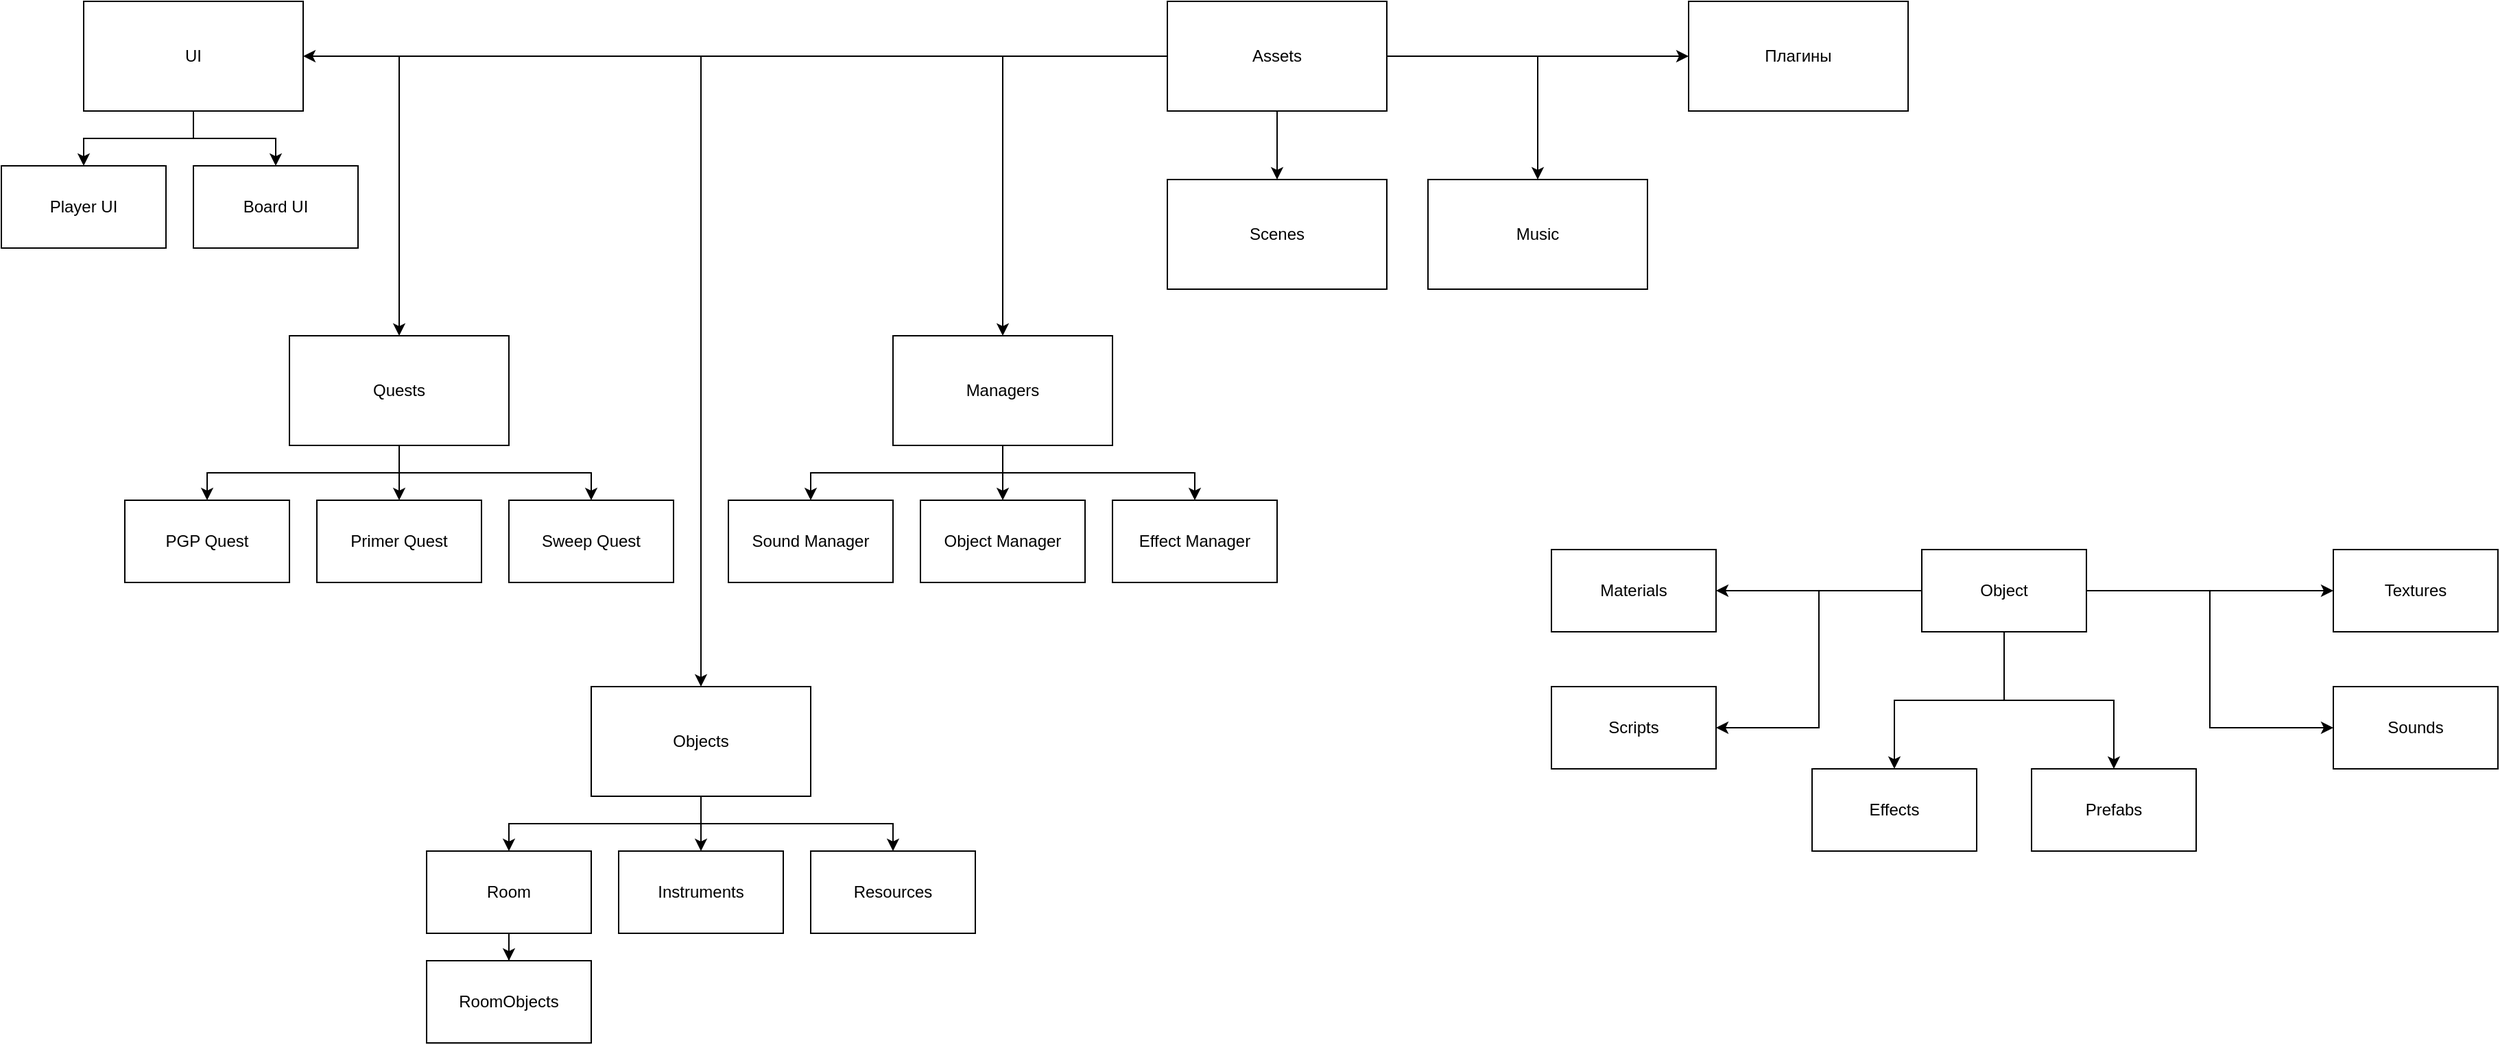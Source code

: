<mxfile version="22.0.0" type="github" pages="2">
  <diagram name="Организация по объектам" id="84O2Gyyiwd_BVJKpsNnK">
    <mxGraphModel dx="5047" dy="1617" grid="1" gridSize="10" guides="1" tooltips="1" connect="1" arrows="1" fold="1" page="1" pageScale="1" pageWidth="827" pageHeight="1169" math="0" shadow="0">
      <root>
        <mxCell id="0" />
        <mxCell id="1" parent="0" />
        <mxCell id="0Ppkg_TYxEfiZomqHbuK-1" style="edgeStyle=orthogonalEdgeStyle;rounded=0;orthogonalLoop=1;jettySize=auto;html=1;entryX=0.5;entryY=0;entryDx=0;entryDy=0;" parent="1" source="yk-6UnyTxs8F06T7Ii9H-1" target="yk-6UnyTxs8F06T7Ii9H-2" edge="1">
          <mxGeometry relative="1" as="geometry" />
        </mxCell>
        <mxCell id="0Ppkg_TYxEfiZomqHbuK-2" style="edgeStyle=orthogonalEdgeStyle;rounded=0;orthogonalLoop=1;jettySize=auto;html=1;entryX=0.5;entryY=0;entryDx=0;entryDy=0;" parent="1" source="yk-6UnyTxs8F06T7Ii9H-1" target="yk-6UnyTxs8F06T7Ii9H-3" edge="1">
          <mxGeometry relative="1" as="geometry" />
        </mxCell>
        <mxCell id="0Ppkg_TYxEfiZomqHbuK-3" style="edgeStyle=orthogonalEdgeStyle;rounded=0;orthogonalLoop=1;jettySize=auto;html=1;entryX=0.5;entryY=0;entryDx=0;entryDy=0;" parent="1" source="yk-6UnyTxs8F06T7Ii9H-1" target="yk-6UnyTxs8F06T7Ii9H-4" edge="1">
          <mxGeometry relative="1" as="geometry" />
        </mxCell>
        <mxCell id="oLehk1_JSGpebvPSYuXD-15" value="" style="edgeStyle=orthogonalEdgeStyle;rounded=0;orthogonalLoop=1;jettySize=auto;html=1;" parent="1" source="yk-6UnyTxs8F06T7Ii9H-1" target="oLehk1_JSGpebvPSYuXD-14" edge="1">
          <mxGeometry relative="1" as="geometry" />
        </mxCell>
        <mxCell id="hT9-3GZPa0NThNZRe6kT-4" style="edgeStyle=orthogonalEdgeStyle;rounded=0;orthogonalLoop=1;jettySize=auto;html=1;" parent="1" source="yk-6UnyTxs8F06T7Ii9H-1" target="hT9-3GZPa0NThNZRe6kT-3" edge="1">
          <mxGeometry relative="1" as="geometry" />
        </mxCell>
        <mxCell id="hT9-3GZPa0NThNZRe6kT-6" style="edgeStyle=orthogonalEdgeStyle;rounded=0;orthogonalLoop=1;jettySize=auto;html=1;" parent="1" source="yk-6UnyTxs8F06T7Ii9H-1" target="yk-6UnyTxs8F06T7Ii9H-5" edge="1">
          <mxGeometry relative="1" as="geometry" />
        </mxCell>
        <mxCell id="0gkAEA2CpIs7SPiE7Knh-2" style="edgeStyle=orthogonalEdgeStyle;rounded=0;orthogonalLoop=1;jettySize=auto;html=1;" parent="1" source="yk-6UnyTxs8F06T7Ii9H-1" target="0gkAEA2CpIs7SPiE7Knh-1" edge="1">
          <mxGeometry relative="1" as="geometry" />
        </mxCell>
        <mxCell id="yk-6UnyTxs8F06T7Ii9H-1" value="Assets" style="rounded=0;whiteSpace=wrap;html=1;" parent="1" vertex="1">
          <mxGeometry x="200" y="160" width="160" height="80" as="geometry" />
        </mxCell>
        <mxCell id="oLehk1_JSGpebvPSYuXD-4" style="edgeStyle=orthogonalEdgeStyle;rounded=0;orthogonalLoop=1;jettySize=auto;html=1;" parent="1" source="yk-6UnyTxs8F06T7Ii9H-2" target="oLehk1_JSGpebvPSYuXD-1" edge="1">
          <mxGeometry relative="1" as="geometry" />
        </mxCell>
        <mxCell id="oLehk1_JSGpebvPSYuXD-5" style="edgeStyle=orthogonalEdgeStyle;rounded=0;orthogonalLoop=1;jettySize=auto;html=1;entryX=0.5;entryY=0;entryDx=0;entryDy=0;" parent="1" source="yk-6UnyTxs8F06T7Ii9H-2" target="oLehk1_JSGpebvPSYuXD-2" edge="1">
          <mxGeometry relative="1" as="geometry" />
        </mxCell>
        <mxCell id="oLehk1_JSGpebvPSYuXD-6" style="edgeStyle=orthogonalEdgeStyle;rounded=0;orthogonalLoop=1;jettySize=auto;html=1;entryX=0.5;entryY=0;entryDx=0;entryDy=0;" parent="1" source="yk-6UnyTxs8F06T7Ii9H-2" target="oLehk1_JSGpebvPSYuXD-3" edge="1">
          <mxGeometry relative="1" as="geometry" />
        </mxCell>
        <mxCell id="yk-6UnyTxs8F06T7Ii9H-2" value="Quests" style="rounded=0;whiteSpace=wrap;html=1;" parent="1" vertex="1">
          <mxGeometry x="-440" y="404" width="160" height="80" as="geometry" />
        </mxCell>
        <mxCell id="oLehk1_JSGpebvPSYuXD-10" style="edgeStyle=orthogonalEdgeStyle;rounded=0;orthogonalLoop=1;jettySize=auto;html=1;entryX=0.5;entryY=0;entryDx=0;entryDy=0;" parent="1" source="yk-6UnyTxs8F06T7Ii9H-3" target="oLehk1_JSGpebvPSYuXD-7" edge="1">
          <mxGeometry relative="1" as="geometry" />
        </mxCell>
        <mxCell id="oLehk1_JSGpebvPSYuXD-11" style="edgeStyle=orthogonalEdgeStyle;rounded=0;orthogonalLoop=1;jettySize=auto;html=1;entryX=0.5;entryY=0;entryDx=0;entryDy=0;" parent="1" source="yk-6UnyTxs8F06T7Ii9H-3" target="oLehk1_JSGpebvPSYuXD-8" edge="1">
          <mxGeometry relative="1" as="geometry" />
        </mxCell>
        <mxCell id="oLehk1_JSGpebvPSYuXD-12" style="edgeStyle=orthogonalEdgeStyle;rounded=0;orthogonalLoop=1;jettySize=auto;html=1;" parent="1" source="yk-6UnyTxs8F06T7Ii9H-3" target="oLehk1_JSGpebvPSYuXD-9" edge="1">
          <mxGeometry relative="1" as="geometry" />
        </mxCell>
        <mxCell id="yk-6UnyTxs8F06T7Ii9H-3" value="Objects" style="rounded=0;whiteSpace=wrap;html=1;" parent="1" vertex="1">
          <mxGeometry x="-220" y="660" width="160" height="80" as="geometry" />
        </mxCell>
        <mxCell id="yk-6UnyTxs8F06T7Ii9H-4" value="Scenes" style="rounded=0;whiteSpace=wrap;html=1;" parent="1" vertex="1">
          <mxGeometry x="200" y="290" width="160" height="80" as="geometry" />
        </mxCell>
        <mxCell id="yk-6UnyTxs8F06T7Ii9H-5" value="Плагины" style="rounded=0;whiteSpace=wrap;html=1;" parent="1" vertex="1">
          <mxGeometry x="580" y="160" width="160" height="80" as="geometry" />
        </mxCell>
        <mxCell id="oLehk1_JSGpebvPSYuXD-1" value="PGP Quest" style="rounded=0;whiteSpace=wrap;html=1;" parent="1" vertex="1">
          <mxGeometry x="-560" y="524" width="120" height="60" as="geometry" />
        </mxCell>
        <mxCell id="oLehk1_JSGpebvPSYuXD-2" value="Primer Quest" style="rounded=0;whiteSpace=wrap;html=1;" parent="1" vertex="1">
          <mxGeometry x="-420" y="524" width="120" height="60" as="geometry" />
        </mxCell>
        <mxCell id="oLehk1_JSGpebvPSYuXD-3" value="Sweep Quest" style="rounded=0;whiteSpace=wrap;html=1;" parent="1" vertex="1">
          <mxGeometry x="-280" y="524" width="120" height="60" as="geometry" />
        </mxCell>
        <mxCell id="oLehk1_JSGpebvPSYuXD-25" style="edgeStyle=orthogonalEdgeStyle;rounded=0;orthogonalLoop=1;jettySize=auto;html=1;entryX=0.5;entryY=0;entryDx=0;entryDy=0;" parent="1" source="oLehk1_JSGpebvPSYuXD-7" target="oLehk1_JSGpebvPSYuXD-24" edge="1">
          <mxGeometry relative="1" as="geometry" />
        </mxCell>
        <mxCell id="oLehk1_JSGpebvPSYuXD-7" value="Room" style="rounded=0;whiteSpace=wrap;html=1;" parent="1" vertex="1">
          <mxGeometry x="-340" y="780" width="120" height="60" as="geometry" />
        </mxCell>
        <mxCell id="oLehk1_JSGpebvPSYuXD-8" value="Instruments" style="rounded=0;whiteSpace=wrap;html=1;" parent="1" vertex="1">
          <mxGeometry x="-200" y="780" width="120" height="60" as="geometry" />
        </mxCell>
        <mxCell id="oLehk1_JSGpebvPSYuXD-9" value="Resources" style="rounded=0;whiteSpace=wrap;html=1;" parent="1" vertex="1">
          <mxGeometry x="-60" y="780" width="120" height="60" as="geometry" />
        </mxCell>
        <mxCell id="oLehk1_JSGpebvPSYuXD-19" style="edgeStyle=orthogonalEdgeStyle;rounded=0;orthogonalLoop=1;jettySize=auto;html=1;entryX=0.5;entryY=0;entryDx=0;entryDy=0;" parent="1" source="oLehk1_JSGpebvPSYuXD-14" target="oLehk1_JSGpebvPSYuXD-18" edge="1">
          <mxGeometry relative="1" as="geometry" />
        </mxCell>
        <mxCell id="oLehk1_JSGpebvPSYuXD-21" style="edgeStyle=orthogonalEdgeStyle;rounded=0;orthogonalLoop=1;jettySize=auto;html=1;" parent="1" source="oLehk1_JSGpebvPSYuXD-14" target="oLehk1_JSGpebvPSYuXD-20" edge="1">
          <mxGeometry relative="1" as="geometry" />
        </mxCell>
        <mxCell id="oLehk1_JSGpebvPSYuXD-23" style="edgeStyle=orthogonalEdgeStyle;rounded=0;orthogonalLoop=1;jettySize=auto;html=1;" parent="1" source="oLehk1_JSGpebvPSYuXD-14" target="oLehk1_JSGpebvPSYuXD-22" edge="1">
          <mxGeometry relative="1" as="geometry" />
        </mxCell>
        <mxCell id="oLehk1_JSGpebvPSYuXD-14" value="Managers" style="rounded=0;whiteSpace=wrap;html=1;" parent="1" vertex="1">
          <mxGeometry y="404" width="160" height="80" as="geometry" />
        </mxCell>
        <mxCell id="oLehk1_JSGpebvPSYuXD-18" value="Object Manager" style="rounded=0;whiteSpace=wrap;html=1;" parent="1" vertex="1">
          <mxGeometry x="20" y="524" width="120" height="60" as="geometry" />
        </mxCell>
        <mxCell id="oLehk1_JSGpebvPSYuXD-20" value="Sound Manager" style="rounded=0;whiteSpace=wrap;html=1;" parent="1" vertex="1">
          <mxGeometry x="-120" y="524" width="120" height="60" as="geometry" />
        </mxCell>
        <mxCell id="oLehk1_JSGpebvPSYuXD-22" value="Effect Manager" style="rounded=0;whiteSpace=wrap;html=1;" parent="1" vertex="1">
          <mxGeometry x="160" y="524" width="120" height="60" as="geometry" />
        </mxCell>
        <mxCell id="oLehk1_JSGpebvPSYuXD-24" value="RoomObjects" style="rounded=0;whiteSpace=wrap;html=1;" parent="1" vertex="1">
          <mxGeometry x="-340" y="860" width="120" height="60" as="geometry" />
        </mxCell>
        <mxCell id="hT9-3GZPa0NThNZRe6kT-3" value="Music" style="rounded=0;whiteSpace=wrap;html=1;" parent="1" vertex="1">
          <mxGeometry x="390" y="290" width="160" height="80" as="geometry" />
        </mxCell>
        <mxCell id="0gkAEA2CpIs7SPiE7Knh-5" style="edgeStyle=orthogonalEdgeStyle;rounded=0;orthogonalLoop=1;jettySize=auto;html=1;" parent="1" source="0gkAEA2CpIs7SPiE7Knh-1" target="0gkAEA2CpIs7SPiE7Knh-4" edge="1">
          <mxGeometry relative="1" as="geometry" />
        </mxCell>
        <mxCell id="0gkAEA2CpIs7SPiE7Knh-6" style="edgeStyle=orthogonalEdgeStyle;rounded=0;orthogonalLoop=1;jettySize=auto;html=1;" parent="1" source="0gkAEA2CpIs7SPiE7Knh-1" target="0gkAEA2CpIs7SPiE7Knh-3" edge="1">
          <mxGeometry relative="1" as="geometry" />
        </mxCell>
        <mxCell id="0gkAEA2CpIs7SPiE7Knh-1" value="UI" style="rounded=0;whiteSpace=wrap;html=1;" parent="1" vertex="1">
          <mxGeometry x="-590" y="160" width="160" height="80" as="geometry" />
        </mxCell>
        <mxCell id="0gkAEA2CpIs7SPiE7Knh-3" value="Player UI" style="rounded=0;whiteSpace=wrap;html=1;" parent="1" vertex="1">
          <mxGeometry x="-650" y="280" width="120" height="60" as="geometry" />
        </mxCell>
        <mxCell id="0gkAEA2CpIs7SPiE7Knh-4" value="Board UI" style="rounded=0;whiteSpace=wrap;html=1;" parent="1" vertex="1">
          <mxGeometry x="-510" y="280" width="120" height="60" as="geometry" />
        </mxCell>
        <mxCell id="NYZTKUyqzScqnwDty4VA-1" style="edgeStyle=orthogonalEdgeStyle;rounded=0;orthogonalLoop=1;jettySize=auto;html=1;" edge="1" parent="1" source="NYZTKUyqzScqnwDty4VA-7" target="NYZTKUyqzScqnwDty4VA-9">
          <mxGeometry relative="1" as="geometry" />
        </mxCell>
        <mxCell id="NYZTKUyqzScqnwDty4VA-2" style="edgeStyle=orthogonalEdgeStyle;rounded=0;orthogonalLoop=1;jettySize=auto;html=1;" edge="1" parent="1" source="NYZTKUyqzScqnwDty4VA-7" target="NYZTKUyqzScqnwDty4VA-11">
          <mxGeometry relative="1" as="geometry" />
        </mxCell>
        <mxCell id="NYZTKUyqzScqnwDty4VA-3" style="edgeStyle=orthogonalEdgeStyle;rounded=0;orthogonalLoop=1;jettySize=auto;html=1;entryX=0;entryY=0.5;entryDx=0;entryDy=0;" edge="1" parent="1" source="NYZTKUyqzScqnwDty4VA-7" target="NYZTKUyqzScqnwDty4VA-12">
          <mxGeometry relative="1" as="geometry" />
        </mxCell>
        <mxCell id="NYZTKUyqzScqnwDty4VA-4" style="edgeStyle=orthogonalEdgeStyle;rounded=0;orthogonalLoop=1;jettySize=auto;html=1;entryX=1;entryY=0.5;entryDx=0;entryDy=0;" edge="1" parent="1" source="NYZTKUyqzScqnwDty4VA-7" target="NYZTKUyqzScqnwDty4VA-10">
          <mxGeometry relative="1" as="geometry" />
        </mxCell>
        <mxCell id="NYZTKUyqzScqnwDty4VA-5" style="edgeStyle=orthogonalEdgeStyle;rounded=0;orthogonalLoop=1;jettySize=auto;html=1;entryX=0.5;entryY=0;entryDx=0;entryDy=0;" edge="1" parent="1" source="NYZTKUyqzScqnwDty4VA-7" target="NYZTKUyqzScqnwDty4VA-13">
          <mxGeometry relative="1" as="geometry" />
        </mxCell>
        <mxCell id="NYZTKUyqzScqnwDty4VA-6" style="edgeStyle=orthogonalEdgeStyle;rounded=0;orthogonalLoop=1;jettySize=auto;html=1;" edge="1" parent="1" source="NYZTKUyqzScqnwDty4VA-7" target="NYZTKUyqzScqnwDty4VA-8">
          <mxGeometry relative="1" as="geometry" />
        </mxCell>
        <mxCell id="NYZTKUyqzScqnwDty4VA-7" value="Object" style="rounded=0;whiteSpace=wrap;html=1;" vertex="1" parent="1">
          <mxGeometry x="750" y="560" width="120" height="60" as="geometry" />
        </mxCell>
        <mxCell id="NYZTKUyqzScqnwDty4VA-8" value="Prefabs" style="rounded=0;whiteSpace=wrap;html=1;" vertex="1" parent="1">
          <mxGeometry x="830" y="720" width="120" height="60" as="geometry" />
        </mxCell>
        <mxCell id="NYZTKUyqzScqnwDty4VA-9" value="Materials" style="rounded=0;whiteSpace=wrap;html=1;" vertex="1" parent="1">
          <mxGeometry x="480" y="560" width="120" height="60" as="geometry" />
        </mxCell>
        <mxCell id="NYZTKUyqzScqnwDty4VA-10" value="Scripts" style="rounded=0;whiteSpace=wrap;html=1;" vertex="1" parent="1">
          <mxGeometry x="480" y="660" width="120" height="60" as="geometry" />
        </mxCell>
        <mxCell id="NYZTKUyqzScqnwDty4VA-11" value="Textures" style="rounded=0;whiteSpace=wrap;html=1;" vertex="1" parent="1">
          <mxGeometry x="1050" y="560" width="120" height="60" as="geometry" />
        </mxCell>
        <mxCell id="NYZTKUyqzScqnwDty4VA-12" value="Sounds" style="rounded=0;whiteSpace=wrap;html=1;" vertex="1" parent="1">
          <mxGeometry x="1050" y="660" width="120" height="60" as="geometry" />
        </mxCell>
        <mxCell id="NYZTKUyqzScqnwDty4VA-13" value="Effects" style="rounded=0;whiteSpace=wrap;html=1;" vertex="1" parent="1">
          <mxGeometry x="670" y="720" width="120" height="60" as="geometry" />
        </mxCell>
      </root>
    </mxGraphModel>
  </diagram>
  <diagram id="tb-0I0y4m7m4PURBvdJa" name="Организация по типу">
    <mxGraphModel dx="2188" dy="839" grid="1" gridSize="10" guides="1" tooltips="1" connect="1" arrows="1" fold="1" page="1" pageScale="1" pageWidth="827" pageHeight="1169" math="0" shadow="0">
      <root>
        <mxCell id="0" />
        <mxCell id="1" parent="0" />
        <mxCell id="pMTdVocwzGKom47Oizoz-1" style="edgeStyle=orthogonalEdgeStyle;rounded=0;orthogonalLoop=1;jettySize=auto;html=1;" parent="1" source="YOzxgD6gWfHrZgOWHF-H-1" target="Z9qXVEdUHZUFFuwJkJLw-2" edge="1">
          <mxGeometry relative="1" as="geometry" />
        </mxCell>
        <mxCell id="pMTdVocwzGKom47Oizoz-3" style="edgeStyle=orthogonalEdgeStyle;rounded=0;orthogonalLoop=1;jettySize=auto;html=1;" parent="1" source="YOzxgD6gWfHrZgOWHF-H-1" target="42AuOi3dADbIWI_3XscI-1" edge="1">
          <mxGeometry relative="1" as="geometry" />
        </mxCell>
        <mxCell id="pMTdVocwzGKom47Oizoz-8" style="edgeStyle=orthogonalEdgeStyle;rounded=0;orthogonalLoop=1;jettySize=auto;html=1;entryX=0;entryY=0.5;entryDx=0;entryDy=0;" parent="1" source="YOzxgD6gWfHrZgOWHF-H-1" target="42AuOi3dADbIWI_3XscI-2" edge="1">
          <mxGeometry relative="1" as="geometry" />
        </mxCell>
        <mxCell id="O3Wi_1gWCmBky3AFVgLi-4" style="edgeStyle=orthogonalEdgeStyle;rounded=0;orthogonalLoop=1;jettySize=auto;html=1;entryX=1;entryY=0.5;entryDx=0;entryDy=0;" edge="1" parent="1" source="YOzxgD6gWfHrZgOWHF-H-1" target="Z9qXVEdUHZUFFuwJkJLw-3">
          <mxGeometry relative="1" as="geometry" />
        </mxCell>
        <mxCell id="O3Wi_1gWCmBky3AFVgLi-5" style="edgeStyle=orthogonalEdgeStyle;rounded=0;orthogonalLoop=1;jettySize=auto;html=1;entryX=0;entryY=0.5;entryDx=0;entryDy=0;" edge="1" parent="1" source="YOzxgD6gWfHrZgOWHF-H-1" target="Z9qXVEdUHZUFFuwJkJLw-1">
          <mxGeometry relative="1" as="geometry" />
        </mxCell>
        <mxCell id="dWlCOZmuTKz5zejhVba--3" style="edgeStyle=orthogonalEdgeStyle;rounded=0;orthogonalLoop=1;jettySize=auto;html=1;entryX=1;entryY=0.5;entryDx=0;entryDy=0;" edge="1" parent="1" source="YOzxgD6gWfHrZgOWHF-H-1" target="dWlCOZmuTKz5zejhVba--1">
          <mxGeometry relative="1" as="geometry" />
        </mxCell>
        <mxCell id="dWlCOZmuTKz5zejhVba--4" style="edgeStyle=orthogonalEdgeStyle;rounded=0;orthogonalLoop=1;jettySize=auto;html=1;entryX=0;entryY=0.5;entryDx=0;entryDy=0;" edge="1" parent="1" source="YOzxgD6gWfHrZgOWHF-H-1" target="O3Wi_1gWCmBky3AFVgLi-6">
          <mxGeometry relative="1" as="geometry" />
        </mxCell>
        <mxCell id="YOzxgD6gWfHrZgOWHF-H-1" value="Assets" style="rounded=0;whiteSpace=wrap;html=1;" parent="1" vertex="1">
          <mxGeometry x="360" y="140" width="120" height="60" as="geometry" />
        </mxCell>
        <mxCell id="Z9qXVEdUHZUFFuwJkJLw-1" value="Prefabs" style="rounded=0;whiteSpace=wrap;html=1;" parent="1" vertex="1">
          <mxGeometry x="640" y="340" width="120" height="60" as="geometry" />
        </mxCell>
        <mxCell id="Z9qXVEdUHZUFFuwJkJLw-2" value="Materials" style="rounded=0;whiteSpace=wrap;html=1;" parent="1" vertex="1">
          <mxGeometry x="80" y="140" width="120" height="60" as="geometry" />
        </mxCell>
        <mxCell id="Z9qXVEdUHZUFFuwJkJLw-3" value="Scripts" style="rounded=0;whiteSpace=wrap;html=1;" parent="1" vertex="1">
          <mxGeometry x="80" y="240" width="120" height="60" as="geometry" />
        </mxCell>
        <mxCell id="42AuOi3dADbIWI_3XscI-1" value="Textures" style="rounded=0;whiteSpace=wrap;html=1;" parent="1" vertex="1">
          <mxGeometry x="640" y="140" width="120" height="60" as="geometry" />
        </mxCell>
        <mxCell id="42AuOi3dADbIWI_3XscI-2" value="Sounds" style="rounded=0;whiteSpace=wrap;html=1;" parent="1" vertex="1">
          <mxGeometry x="640" y="240" width="120" height="60" as="geometry" />
        </mxCell>
        <mxCell id="pMTdVocwzGKom47Oizoz-6" value="Effects" style="rounded=0;whiteSpace=wrap;html=1;" parent="1" vertex="1">
          <mxGeometry x="80" y="340" width="120" height="60" as="geometry" />
        </mxCell>
        <mxCell id="O3Wi_1gWCmBky3AFVgLi-3" style="edgeStyle=orthogonalEdgeStyle;rounded=0;orthogonalLoop=1;jettySize=auto;html=1;entryX=1.004;entryY=0.644;entryDx=0;entryDy=0;entryPerimeter=0;" edge="1" parent="1" source="YOzxgD6gWfHrZgOWHF-H-1" target="pMTdVocwzGKom47Oizoz-6">
          <mxGeometry relative="1" as="geometry" />
        </mxCell>
        <mxCell id="O3Wi_1gWCmBky3AFVgLi-6" value="Plugins" style="whiteSpace=wrap;html=1;rounded=0;" vertex="1" parent="1">
          <mxGeometry x="640" y="440" width="120" height="60" as="geometry" />
        </mxCell>
        <mxCell id="XbaCWVs2jlwhg8FHgR7Q-1" value="Quests [тип]" style="whiteSpace=wrap;html=1;rounded=0;" vertex="1" parent="1">
          <mxGeometry x="900" y="200" width="90" height="40" as="geometry" />
        </mxCell>
        <mxCell id="XbaCWVs2jlwhg8FHgR7Q-5" value="Objects [тип]" style="whiteSpace=wrap;html=1;rounded=0;" vertex="1" parent="1">
          <mxGeometry x="1210" y="200" width="90" height="40" as="geometry" />
        </mxCell>
        <mxCell id="xXpwE6K4QtVScWlqRz_S-1" value="Managers [тип]" style="whiteSpace=wrap;html=1;rounded=0;" vertex="1" parent="1">
          <mxGeometry x="1210" y="270" width="90" height="40" as="geometry" />
        </mxCell>
        <mxCell id="-pw-ql6ES_AMChDWNmjE-1" style="edgeStyle=orthogonalEdgeStyle;rounded=0;orthogonalLoop=1;jettySize=auto;html=1;entryX=1;entryY=0.5;entryDx=0;entryDy=0;" edge="1" parent="1" source="teJxU_hpSOGSckNP0cro-1" target="XbaCWVs2jlwhg8FHgR7Q-1">
          <mxGeometry relative="1" as="geometry" />
        </mxCell>
        <mxCell id="-pw-ql6ES_AMChDWNmjE-2" style="edgeStyle=orthogonalEdgeStyle;rounded=0;orthogonalLoop=1;jettySize=auto;html=1;entryX=0;entryY=0.5;entryDx=0;entryDy=0;" edge="1" parent="1" source="teJxU_hpSOGSckNP0cro-1" target="XbaCWVs2jlwhg8FHgR7Q-5">
          <mxGeometry relative="1" as="geometry" />
        </mxCell>
        <mxCell id="-pw-ql6ES_AMChDWNmjE-3" style="edgeStyle=orthogonalEdgeStyle;rounded=0;orthogonalLoop=1;jettySize=auto;html=1;entryX=1;entryY=0.5;entryDx=0;entryDy=0;" edge="1" parent="1" source="teJxU_hpSOGSckNP0cro-1" target="6rfjcETcQsLbhWiQQGmk-1">
          <mxGeometry relative="1" as="geometry" />
        </mxCell>
        <mxCell id="-pw-ql6ES_AMChDWNmjE-4" style="edgeStyle=orthogonalEdgeStyle;rounded=0;orthogonalLoop=1;jettySize=auto;html=1;entryX=0;entryY=0.5;entryDx=0;entryDy=0;" edge="1" parent="1" source="teJxU_hpSOGSckNP0cro-1" target="xXpwE6K4QtVScWlqRz_S-1">
          <mxGeometry relative="1" as="geometry" />
        </mxCell>
        <mxCell id="teJxU_hpSOGSckNP0cro-1" value="Тип" style="rounded=0;whiteSpace=wrap;html=1;" vertex="1" parent="1">
          <mxGeometry x="1040" y="190" width="120" height="60" as="geometry" />
        </mxCell>
        <mxCell id="6rfjcETcQsLbhWiQQGmk-1" value="UI [тип]" style="whiteSpace=wrap;html=1;rounded=0;" vertex="1" parent="1">
          <mxGeometry x="900" y="270" width="90" height="40" as="geometry" />
        </mxCell>
        <mxCell id="dWlCOZmuTKz5zejhVba--1" value="Scenes" style="whiteSpace=wrap;html=1;rounded=0;" vertex="1" parent="1">
          <mxGeometry x="80" y="440" width="120" height="60" as="geometry" />
        </mxCell>
      </root>
    </mxGraphModel>
  </diagram>
</mxfile>
